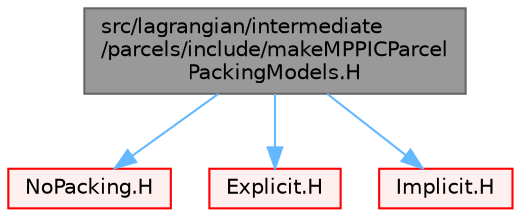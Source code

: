 digraph "src/lagrangian/intermediate/parcels/include/makeMPPICParcelPackingModels.H"
{
 // LATEX_PDF_SIZE
  bgcolor="transparent";
  edge [fontname=Helvetica,fontsize=10,labelfontname=Helvetica,labelfontsize=10];
  node [fontname=Helvetica,fontsize=10,shape=box,height=0.2,width=0.4];
  Node1 [id="Node000001",label="src/lagrangian/intermediate\l/parcels/include/makeMPPICParcel\lPackingModels.H",height=0.2,width=0.4,color="gray40", fillcolor="grey60", style="filled", fontcolor="black",tooltip=" "];
  Node1 -> Node2 [id="edge1_Node000001_Node000002",color="steelblue1",style="solid",tooltip=" "];
  Node2 [id="Node000002",label="NoPacking.H",height=0.2,width=0.4,color="red", fillcolor="#FFF0F0", style="filled",URL="$NoPacking_8H.html",tooltip=" "];
  Node1 -> Node150 [id="edge2_Node000001_Node000150",color="steelblue1",style="solid",tooltip=" "];
  Node150 [id="Node000150",label="Explicit.H",height=0.2,width=0.4,color="red", fillcolor="#FFF0F0", style="filled",URL="$Explicit_8H.html",tooltip=" "];
  Node1 -> Node151 [id="edge3_Node000001_Node000151",color="steelblue1",style="solid",tooltip=" "];
  Node151 [id="Node000151",label="Implicit.H",height=0.2,width=0.4,color="red", fillcolor="#FFF0F0", style="filled",URL="$Implicit_8H.html",tooltip=" "];
}
